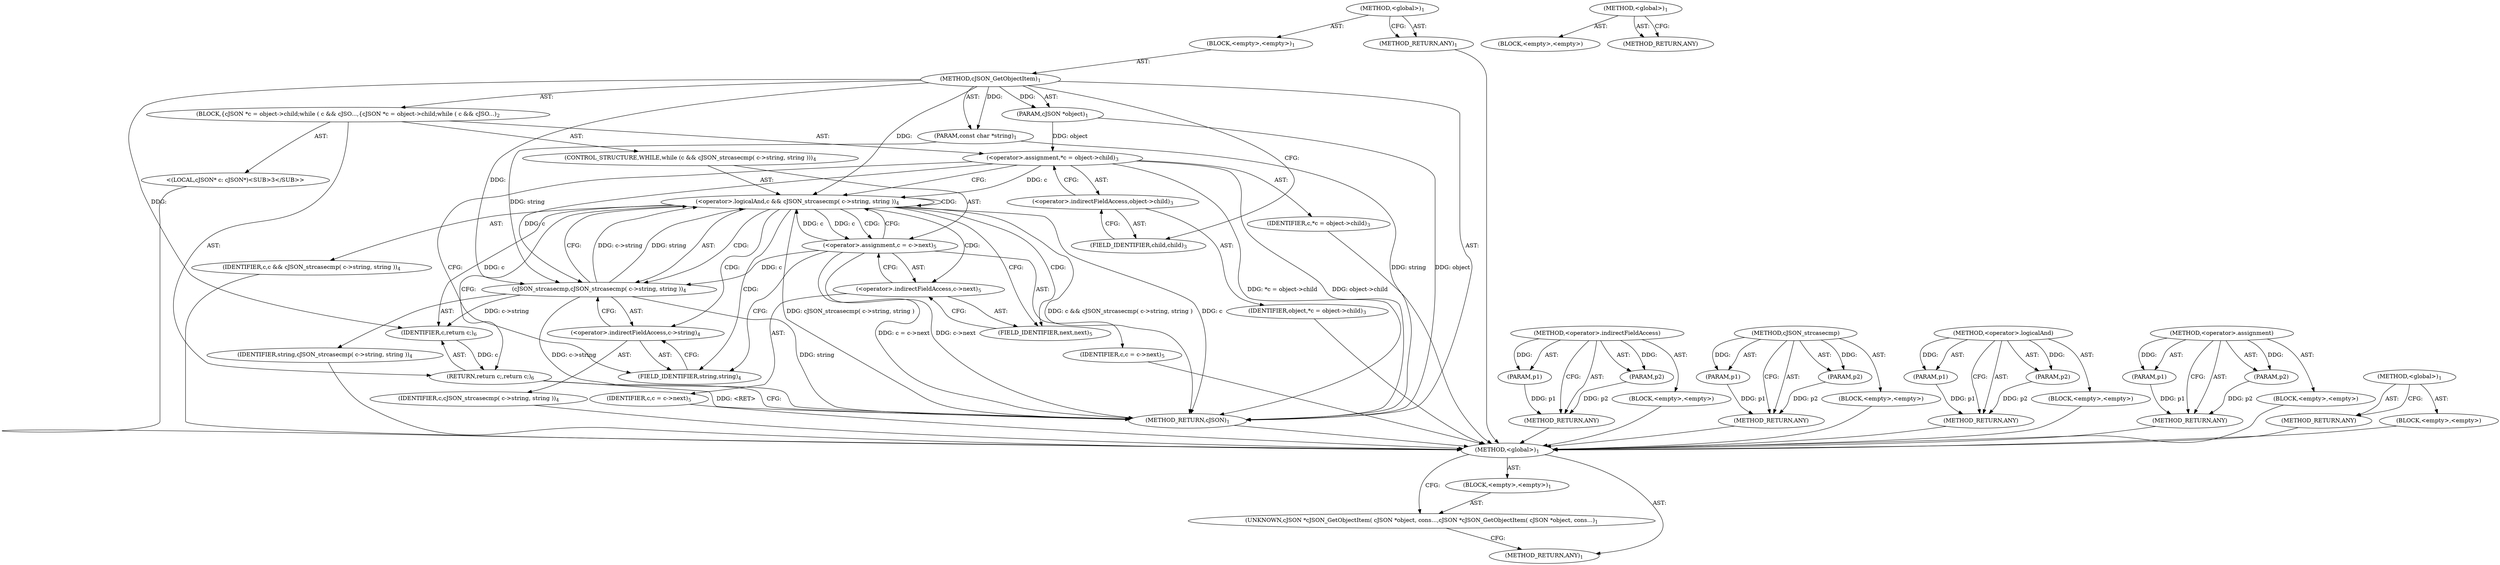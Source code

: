 digraph "&lt;global&gt;" {
vulnerable_6 [label=<(METHOD,&lt;global&gt;)<SUB>1</SUB>>];
vulnerable_7 [label=<(BLOCK,&lt;empty&gt;,&lt;empty&gt;)<SUB>1</SUB>>];
vulnerable_8 [label=<(METHOD,cJSON_GetObjectItem)<SUB>1</SUB>>];
vulnerable_9 [label=<(PARAM,cJSON *object)<SUB>1</SUB>>];
vulnerable_10 [label=<(PARAM,const char *string)<SUB>1</SUB>>];
vulnerable_11 [label=<(BLOCK,{
	cJSON *c = object-&gt;child;
	while ( c &amp;&amp; cJSO...,{
	cJSON *c = object-&gt;child;
	while ( c &amp;&amp; cJSO...)<SUB>2</SUB>>];
vulnerable_12 [label="<(LOCAL,cJSON* c: cJSON*)<SUB>3</SUB>>"];
vulnerable_13 [label=<(&lt;operator&gt;.assignment,*c = object-&gt;child)<SUB>3</SUB>>];
vulnerable_14 [label=<(IDENTIFIER,c,*c = object-&gt;child)<SUB>3</SUB>>];
vulnerable_15 [label=<(&lt;operator&gt;.indirectFieldAccess,object-&gt;child)<SUB>3</SUB>>];
vulnerable_16 [label=<(IDENTIFIER,object,*c = object-&gt;child)<SUB>3</SUB>>];
vulnerable_17 [label=<(FIELD_IDENTIFIER,child,child)<SUB>3</SUB>>];
vulnerable_18 [label=<(CONTROL_STRUCTURE,WHILE,while (c &amp;&amp; cJSON_strcasecmp( c-&gt;string, string )))<SUB>4</SUB>>];
vulnerable_19 [label=<(&lt;operator&gt;.logicalAnd,c &amp;&amp; cJSON_strcasecmp( c-&gt;string, string ))<SUB>4</SUB>>];
vulnerable_20 [label=<(IDENTIFIER,c,c &amp;&amp; cJSON_strcasecmp( c-&gt;string, string ))<SUB>4</SUB>>];
vulnerable_21 [label=<(cJSON_strcasecmp,cJSON_strcasecmp( c-&gt;string, string ))<SUB>4</SUB>>];
vulnerable_22 [label=<(&lt;operator&gt;.indirectFieldAccess,c-&gt;string)<SUB>4</SUB>>];
vulnerable_23 [label=<(IDENTIFIER,c,cJSON_strcasecmp( c-&gt;string, string ))<SUB>4</SUB>>];
vulnerable_24 [label=<(FIELD_IDENTIFIER,string,string)<SUB>4</SUB>>];
vulnerable_25 [label=<(IDENTIFIER,string,cJSON_strcasecmp( c-&gt;string, string ))<SUB>4</SUB>>];
vulnerable_26 [label=<(&lt;operator&gt;.assignment,c = c-&gt;next)<SUB>5</SUB>>];
vulnerable_27 [label=<(IDENTIFIER,c,c = c-&gt;next)<SUB>5</SUB>>];
vulnerable_28 [label=<(&lt;operator&gt;.indirectFieldAccess,c-&gt;next)<SUB>5</SUB>>];
vulnerable_29 [label=<(IDENTIFIER,c,c = c-&gt;next)<SUB>5</SUB>>];
vulnerable_30 [label=<(FIELD_IDENTIFIER,next,next)<SUB>5</SUB>>];
vulnerable_31 [label=<(RETURN,return c;,return c;)<SUB>6</SUB>>];
vulnerable_32 [label=<(IDENTIFIER,c,return c;)<SUB>6</SUB>>];
vulnerable_33 [label=<(METHOD_RETURN,cJSON)<SUB>1</SUB>>];
vulnerable_35 [label=<(METHOD_RETURN,ANY)<SUB>1</SUB>>];
vulnerable_59 [label=<(METHOD,&lt;operator&gt;.indirectFieldAccess)>];
vulnerable_60 [label=<(PARAM,p1)>];
vulnerable_61 [label=<(PARAM,p2)>];
vulnerable_62 [label=<(BLOCK,&lt;empty&gt;,&lt;empty&gt;)>];
vulnerable_63 [label=<(METHOD_RETURN,ANY)>];
vulnerable_69 [label=<(METHOD,cJSON_strcasecmp)>];
vulnerable_70 [label=<(PARAM,p1)>];
vulnerable_71 [label=<(PARAM,p2)>];
vulnerable_72 [label=<(BLOCK,&lt;empty&gt;,&lt;empty&gt;)>];
vulnerable_73 [label=<(METHOD_RETURN,ANY)>];
vulnerable_64 [label=<(METHOD,&lt;operator&gt;.logicalAnd)>];
vulnerable_65 [label=<(PARAM,p1)>];
vulnerable_66 [label=<(PARAM,p2)>];
vulnerable_67 [label=<(BLOCK,&lt;empty&gt;,&lt;empty&gt;)>];
vulnerable_68 [label=<(METHOD_RETURN,ANY)>];
vulnerable_54 [label=<(METHOD,&lt;operator&gt;.assignment)>];
vulnerable_55 [label=<(PARAM,p1)>];
vulnerable_56 [label=<(PARAM,p2)>];
vulnerable_57 [label=<(BLOCK,&lt;empty&gt;,&lt;empty&gt;)>];
vulnerable_58 [label=<(METHOD_RETURN,ANY)>];
vulnerable_48 [label=<(METHOD,&lt;global&gt;)<SUB>1</SUB>>];
vulnerable_49 [label=<(BLOCK,&lt;empty&gt;,&lt;empty&gt;)>];
vulnerable_50 [label=<(METHOD_RETURN,ANY)>];
fixed_6 [label=<(METHOD,&lt;global&gt;)<SUB>1</SUB>>];
fixed_7 [label=<(BLOCK,&lt;empty&gt;,&lt;empty&gt;)<SUB>1</SUB>>];
fixed_8 [label=<(UNKNOWN,cJSON *cJSON_GetObjectItem( cJSON *object, cons...,cJSON *cJSON_GetObjectItem( cJSON *object, cons...)<SUB>1</SUB>>];
fixed_9 [label=<(METHOD_RETURN,ANY)<SUB>1</SUB>>];
fixed_14 [label=<(METHOD,&lt;global&gt;)<SUB>1</SUB>>];
fixed_15 [label=<(BLOCK,&lt;empty&gt;,&lt;empty&gt;)>];
fixed_16 [label=<(METHOD_RETURN,ANY)>];
vulnerable_6 -> vulnerable_7  [key=0, label="AST: "];
vulnerable_6 -> vulnerable_35  [key=0, label="AST: "];
vulnerable_6 -> vulnerable_35  [key=1, label="CFG: "];
vulnerable_7 -> vulnerable_8  [key=0, label="AST: "];
vulnerable_8 -> vulnerable_9  [key=0, label="AST: "];
vulnerable_8 -> vulnerable_9  [key=1, label="DDG: "];
vulnerable_8 -> vulnerable_10  [key=0, label="AST: "];
vulnerable_8 -> vulnerable_10  [key=1, label="DDG: "];
vulnerable_8 -> vulnerable_11  [key=0, label="AST: "];
vulnerable_8 -> vulnerable_33  [key=0, label="AST: "];
vulnerable_8 -> vulnerable_17  [key=0, label="CFG: "];
vulnerable_8 -> vulnerable_32  [key=0, label="DDG: "];
vulnerable_8 -> vulnerable_19  [key=0, label="DDG: "];
vulnerable_8 -> vulnerable_21  [key=0, label="DDG: "];
vulnerable_9 -> vulnerable_33  [key=0, label="DDG: object"];
vulnerable_9 -> vulnerable_13  [key=0, label="DDG: object"];
vulnerable_10 -> vulnerable_33  [key=0, label="DDG: string"];
vulnerable_10 -> vulnerable_21  [key=0, label="DDG: string"];
vulnerable_11 -> vulnerable_12  [key=0, label="AST: "];
vulnerable_11 -> vulnerable_13  [key=0, label="AST: "];
vulnerable_11 -> vulnerable_18  [key=0, label="AST: "];
vulnerable_11 -> vulnerable_31  [key=0, label="AST: "];
vulnerable_12 -> fixed_6  [key=0];
vulnerable_13 -> vulnerable_14  [key=0, label="AST: "];
vulnerable_13 -> vulnerable_15  [key=0, label="AST: "];
vulnerable_13 -> vulnerable_19  [key=0, label="CFG: "];
vulnerable_13 -> vulnerable_19  [key=1, label="DDG: c"];
vulnerable_13 -> vulnerable_24  [key=0, label="CFG: "];
vulnerable_13 -> vulnerable_33  [key=0, label="DDG: object-&gt;child"];
vulnerable_13 -> vulnerable_33  [key=1, label="DDG: *c = object-&gt;child"];
vulnerable_13 -> vulnerable_21  [key=0, label="DDG: c"];
vulnerable_14 -> fixed_6  [key=0];
vulnerable_15 -> vulnerable_16  [key=0, label="AST: "];
vulnerable_15 -> vulnerable_17  [key=0, label="AST: "];
vulnerable_15 -> vulnerable_13  [key=0, label="CFG: "];
vulnerable_16 -> fixed_6  [key=0];
vulnerable_17 -> vulnerable_15  [key=0, label="CFG: "];
vulnerable_18 -> vulnerable_19  [key=0, label="AST: "];
vulnerable_18 -> vulnerable_26  [key=0, label="AST: "];
vulnerable_19 -> vulnerable_20  [key=0, label="AST: "];
vulnerable_19 -> vulnerable_21  [key=0, label="AST: "];
vulnerable_19 -> vulnerable_21  [key=1, label="CDG: "];
vulnerable_19 -> vulnerable_30  [key=0, label="CFG: "];
vulnerable_19 -> vulnerable_30  [key=1, label="CDG: "];
vulnerable_19 -> vulnerable_31  [key=0, label="CFG: "];
vulnerable_19 -> vulnerable_33  [key=0, label="DDG: c"];
vulnerable_19 -> vulnerable_33  [key=1, label="DDG: cJSON_strcasecmp( c-&gt;string, string )"];
vulnerable_19 -> vulnerable_33  [key=2, label="DDG: c &amp;&amp; cJSON_strcasecmp( c-&gt;string, string )"];
vulnerable_19 -> vulnerable_26  [key=0, label="DDG: c"];
vulnerable_19 -> vulnerable_26  [key=1, label="CDG: "];
vulnerable_19 -> vulnerable_32  [key=0, label="DDG: c"];
vulnerable_19 -> vulnerable_19  [key=0, label="CDG: "];
vulnerable_19 -> vulnerable_28  [key=0, label="CDG: "];
vulnerable_19 -> vulnerable_24  [key=0, label="CDG: "];
vulnerable_19 -> vulnerable_22  [key=0, label="CDG: "];
vulnerable_20 -> fixed_6  [key=0];
vulnerable_21 -> vulnerable_22  [key=0, label="AST: "];
vulnerable_21 -> vulnerable_25  [key=0, label="AST: "];
vulnerable_21 -> vulnerable_19  [key=0, label="CFG: "];
vulnerable_21 -> vulnerable_19  [key=1, label="DDG: c-&gt;string"];
vulnerable_21 -> vulnerable_19  [key=2, label="DDG: string"];
vulnerable_21 -> vulnerable_33  [key=0, label="DDG: c-&gt;string"];
vulnerable_21 -> vulnerable_33  [key=1, label="DDG: string"];
vulnerable_21 -> vulnerable_32  [key=0, label="DDG: c-&gt;string"];
vulnerable_22 -> vulnerable_23  [key=0, label="AST: "];
vulnerable_22 -> vulnerable_24  [key=0, label="AST: "];
vulnerable_22 -> vulnerable_21  [key=0, label="CFG: "];
vulnerable_23 -> fixed_6  [key=0];
vulnerable_24 -> vulnerable_22  [key=0, label="CFG: "];
vulnerable_25 -> fixed_6  [key=0];
vulnerable_26 -> vulnerable_27  [key=0, label="AST: "];
vulnerable_26 -> vulnerable_28  [key=0, label="AST: "];
vulnerable_26 -> vulnerable_19  [key=0, label="CFG: "];
vulnerable_26 -> vulnerable_19  [key=1, label="DDG: c"];
vulnerable_26 -> vulnerable_24  [key=0, label="CFG: "];
vulnerable_26 -> vulnerable_33  [key=0, label="DDG: c-&gt;next"];
vulnerable_26 -> vulnerable_33  [key=1, label="DDG: c = c-&gt;next"];
vulnerable_26 -> vulnerable_21  [key=0, label="DDG: c"];
vulnerable_27 -> fixed_6  [key=0];
vulnerable_28 -> vulnerable_29  [key=0, label="AST: "];
vulnerable_28 -> vulnerable_30  [key=0, label="AST: "];
vulnerable_28 -> vulnerable_26  [key=0, label="CFG: "];
vulnerable_29 -> fixed_6  [key=0];
vulnerable_30 -> vulnerable_28  [key=0, label="CFG: "];
vulnerable_31 -> vulnerable_32  [key=0, label="AST: "];
vulnerable_31 -> vulnerable_33  [key=0, label="CFG: "];
vulnerable_31 -> vulnerable_33  [key=1, label="DDG: &lt;RET&gt;"];
vulnerable_32 -> vulnerable_31  [key=0, label="DDG: c"];
vulnerable_33 -> fixed_6  [key=0];
vulnerable_35 -> fixed_6  [key=0];
vulnerable_59 -> vulnerable_60  [key=0, label="AST: "];
vulnerable_59 -> vulnerable_60  [key=1, label="DDG: "];
vulnerable_59 -> vulnerable_62  [key=0, label="AST: "];
vulnerable_59 -> vulnerable_61  [key=0, label="AST: "];
vulnerable_59 -> vulnerable_61  [key=1, label="DDG: "];
vulnerable_59 -> vulnerable_63  [key=0, label="AST: "];
vulnerable_59 -> vulnerable_63  [key=1, label="CFG: "];
vulnerable_60 -> vulnerable_63  [key=0, label="DDG: p1"];
vulnerable_61 -> vulnerable_63  [key=0, label="DDG: p2"];
vulnerable_62 -> fixed_6  [key=0];
vulnerable_63 -> fixed_6  [key=0];
vulnerable_69 -> vulnerable_70  [key=0, label="AST: "];
vulnerable_69 -> vulnerable_70  [key=1, label="DDG: "];
vulnerable_69 -> vulnerable_72  [key=0, label="AST: "];
vulnerable_69 -> vulnerable_71  [key=0, label="AST: "];
vulnerable_69 -> vulnerable_71  [key=1, label="DDG: "];
vulnerable_69 -> vulnerable_73  [key=0, label="AST: "];
vulnerable_69 -> vulnerable_73  [key=1, label="CFG: "];
vulnerable_70 -> vulnerable_73  [key=0, label="DDG: p1"];
vulnerable_71 -> vulnerable_73  [key=0, label="DDG: p2"];
vulnerable_72 -> fixed_6  [key=0];
vulnerable_73 -> fixed_6  [key=0];
vulnerable_64 -> vulnerable_65  [key=0, label="AST: "];
vulnerable_64 -> vulnerable_65  [key=1, label="DDG: "];
vulnerable_64 -> vulnerable_67  [key=0, label="AST: "];
vulnerable_64 -> vulnerable_66  [key=0, label="AST: "];
vulnerable_64 -> vulnerable_66  [key=1, label="DDG: "];
vulnerable_64 -> vulnerable_68  [key=0, label="AST: "];
vulnerable_64 -> vulnerable_68  [key=1, label="CFG: "];
vulnerable_65 -> vulnerable_68  [key=0, label="DDG: p1"];
vulnerable_66 -> vulnerable_68  [key=0, label="DDG: p2"];
vulnerable_67 -> fixed_6  [key=0];
vulnerable_68 -> fixed_6  [key=0];
vulnerable_54 -> vulnerable_55  [key=0, label="AST: "];
vulnerable_54 -> vulnerable_55  [key=1, label="DDG: "];
vulnerable_54 -> vulnerable_57  [key=0, label="AST: "];
vulnerable_54 -> vulnerable_56  [key=0, label="AST: "];
vulnerable_54 -> vulnerable_56  [key=1, label="DDG: "];
vulnerable_54 -> vulnerable_58  [key=0, label="AST: "];
vulnerable_54 -> vulnerable_58  [key=1, label="CFG: "];
vulnerable_55 -> vulnerable_58  [key=0, label="DDG: p1"];
vulnerable_56 -> vulnerable_58  [key=0, label="DDG: p2"];
vulnerable_57 -> fixed_6  [key=0];
vulnerable_58 -> fixed_6  [key=0];
vulnerable_48 -> vulnerable_49  [key=0, label="AST: "];
vulnerable_48 -> vulnerable_50  [key=0, label="AST: "];
vulnerable_48 -> vulnerable_50  [key=1, label="CFG: "];
vulnerable_49 -> fixed_6  [key=0];
vulnerable_50 -> fixed_6  [key=0];
fixed_6 -> fixed_7  [key=0, label="AST: "];
fixed_6 -> fixed_9  [key=0, label="AST: "];
fixed_6 -> fixed_8  [key=0, label="CFG: "];
fixed_7 -> fixed_8  [key=0, label="AST: "];
fixed_8 -> fixed_9  [key=0, label="CFG: "];
fixed_14 -> fixed_15  [key=0, label="AST: "];
fixed_14 -> fixed_16  [key=0, label="AST: "];
fixed_14 -> fixed_16  [key=1, label="CFG: "];
}
